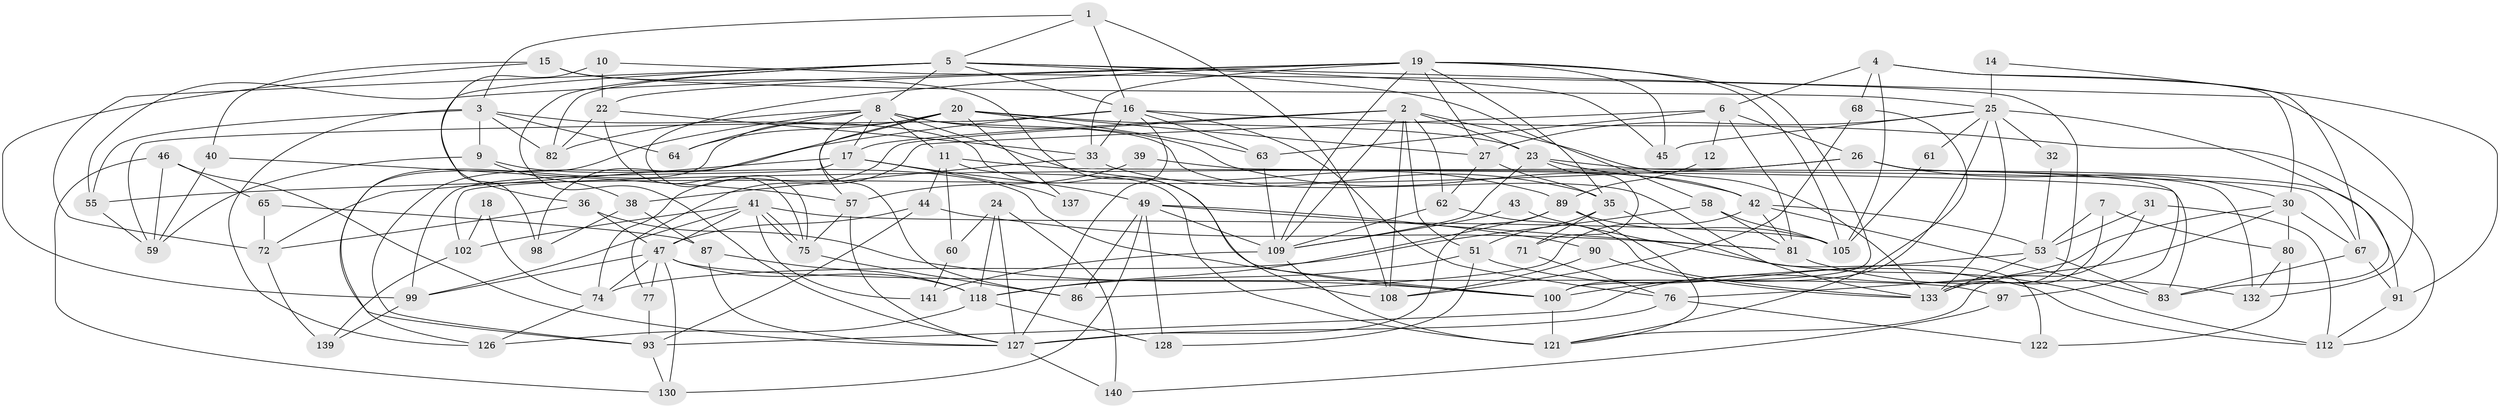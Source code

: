// original degree distribution, {4: 0.3333333333333333, 5: 0.1527777777777778, 3: 0.2708333333333333, 6: 0.08333333333333333, 2: 0.1111111111111111, 8: 0.013888888888888888, 7: 0.027777777777777776, 9: 0.006944444444444444}
// Generated by graph-tools (version 1.1) at 2025/42/03/06/25 10:42:00]
// undirected, 94 vertices, 228 edges
graph export_dot {
graph [start="1"]
  node [color=gray90,style=filled];
  1;
  2 [super="+84"];
  3 [super="+13"];
  4 [super="+115"];
  5 [super="+69"];
  6 [super="+78"];
  7 [super="+143"];
  8 [super="+70"];
  9 [super="+117"];
  10;
  11 [super="+21"];
  12;
  14;
  15 [super="+66"];
  16 [super="+124"];
  17 [super="+52"];
  18;
  19 [super="+104"];
  20 [super="+28"];
  22 [super="+113"];
  23 [super="+111"];
  24;
  25 [super="+48"];
  26 [super="+29"];
  27 [super="+34"];
  30 [super="+79"];
  31;
  32;
  33 [super="+56"];
  35 [super="+37"];
  36;
  38;
  39;
  40;
  41 [super="+50"];
  42;
  43;
  44;
  45;
  46;
  47 [super="+131"];
  49 [super="+107"];
  51 [super="+73"];
  53 [super="+54"];
  55;
  57 [super="+134"];
  58 [super="+135"];
  59 [super="+94"];
  60;
  61;
  62 [super="+85"];
  63;
  64;
  65;
  67 [super="+129"];
  68;
  71 [super="+88"];
  72 [super="+123"];
  74 [super="+136"];
  75;
  76 [super="+92"];
  77;
  80;
  81 [super="+95"];
  82 [super="+125"];
  83 [super="+96"];
  86;
  87;
  89 [super="+120"];
  90;
  91 [super="+116"];
  93 [super="+103"];
  97 [super="+114"];
  98;
  99;
  100 [super="+101"];
  102;
  105 [super="+106"];
  108;
  109 [super="+110"];
  112;
  118 [super="+119"];
  121 [super="+138"];
  122;
  126;
  127 [super="+142"];
  128;
  130;
  132;
  133 [super="+144"];
  137;
  139;
  140;
  141;
  1 -- 16;
  1 -- 3;
  1 -- 108;
  1 -- 5;
  2 -- 17;
  2 -- 62;
  2 -- 109;
  2 -- 74;
  2 -- 51;
  2 -- 133;
  2 -- 23;
  2 -- 108;
  3 -- 64;
  3 -- 100;
  3 -- 9;
  3 -- 126;
  3 -- 55;
  3 -- 82;
  4 -- 68 [weight=2];
  4 -- 105;
  4 -- 67;
  4 -- 6;
  4 -- 30;
  5 -- 45;
  5 -- 132;
  5 -- 72;
  5 -- 98;
  5 -- 58;
  5 -- 127;
  5 -- 16;
  5 -- 82;
  5 -- 8;
  6 -- 77;
  6 -- 12;
  6 -- 81;
  6 -- 26;
  6 -- 63;
  7 -- 53;
  7 -- 80;
  7 -- 133;
  8 -- 17;
  8 -- 11;
  8 -- 42;
  8 -- 64;
  8 -- 86;
  8 -- 82;
  8 -- 133;
  8 -- 89;
  8 -- 93;
  9 -- 38;
  9 -- 59;
  9 -- 100;
  10 -- 36;
  10 -- 133;
  10 -- 22;
  11 -- 83;
  11 -- 121;
  11 -- 44;
  11 -- 60;
  12 -- 89;
  14 -- 25 [weight=2];
  14 -- 91;
  15 -- 25;
  15 -- 108;
  15 -- 40;
  15 -- 99;
  16 -- 63;
  16 -- 127;
  16 -- 33;
  16 -- 112;
  16 -- 59;
  16 -- 76;
  16 -- 93;
  17 -- 99;
  17 -- 49;
  17 -- 72;
  17 -- 137;
  18 -- 102;
  18 -- 74;
  19 -- 55;
  19 -- 75;
  19 -- 100;
  19 -- 22;
  19 -- 33;
  19 -- 35;
  19 -- 109;
  19 -- 105;
  19 -- 27;
  19 -- 45;
  20 -- 64;
  20 -- 126;
  20 -- 27;
  20 -- 137;
  20 -- 98;
  20 -- 63;
  20 -- 23;
  20 -- 57;
  22 -- 75;
  22 -- 33;
  22 -- 82;
  23 -- 42;
  23 -- 109;
  23 -- 71;
  23 -- 91;
  24 -- 60;
  24 -- 140;
  24 -- 127;
  24 -- 118;
  25 -- 133;
  25 -- 32;
  25 -- 45;
  25 -- 61;
  25 -- 27;
  25 -- 83;
  25 -- 100;
  26 -- 102;
  26 -- 132;
  26 -- 55;
  26 -- 97 [weight=2];
  26 -- 30;
  27 -- 62;
  27 -- 35;
  30 -- 76 [weight=2];
  30 -- 80;
  30 -- 67;
  30 -- 93;
  31 -- 53;
  31 -- 112;
  31 -- 121;
  32 -- 53;
  33 -- 38;
  33 -- 35;
  35 -- 71;
  35 -- 122;
  35 -- 51;
  36 -- 72;
  36 -- 100;
  36 -- 47;
  38 -- 87;
  38 -- 98;
  39 -- 67;
  39 -- 57;
  40 -- 59;
  40 -- 57;
  41 -- 75;
  41 -- 75;
  41 -- 105;
  41 -- 99;
  41 -- 102;
  41 -- 141;
  41 -- 47;
  42 -- 53 [weight=2];
  42 -- 83;
  42 -- 86;
  42 -- 81;
  43 -- 112;
  43 -- 109;
  44 -- 81;
  44 -- 47;
  44 -- 93;
  46 -- 65;
  46 -- 130;
  46 -- 127;
  46 -- 59;
  47 -- 130;
  47 -- 77 [weight=2];
  47 -- 99;
  47 -- 97;
  47 -- 118;
  47 -- 74;
  49 -- 86;
  49 -- 90;
  49 -- 109;
  49 -- 81;
  49 -- 130;
  49 -- 128;
  51 -- 112;
  51 -- 118;
  51 -- 128;
  53 -- 83 [weight=2];
  53 -- 100;
  53 -- 133;
  55 -- 59;
  57 -- 75;
  57 -- 127;
  58 -- 105 [weight=2];
  58 -- 81;
  58 -- 74;
  60 -- 141;
  61 -- 105;
  62 -- 109;
  62 -- 133;
  63 -- 109;
  65 -- 87;
  65 -- 72 [weight=2];
  67 -- 83;
  67 -- 91;
  68 -- 121;
  68 -- 108;
  71 -- 76;
  72 -- 139;
  74 -- 126;
  75 -- 86;
  76 -- 122;
  76 -- 127;
  77 -- 93;
  80 -- 132;
  80 -- 122;
  81 -- 132;
  87 -- 127;
  87 -- 118;
  89 -- 118;
  89 -- 105;
  89 -- 127;
  89 -- 121;
  90 -- 133;
  90 -- 108;
  91 -- 112;
  93 -- 130;
  97 -- 140;
  99 -- 139;
  100 -- 121;
  102 -- 139;
  109 -- 141;
  109 -- 121 [weight=2];
  118 -- 126;
  118 -- 128;
  127 -- 140;
}
